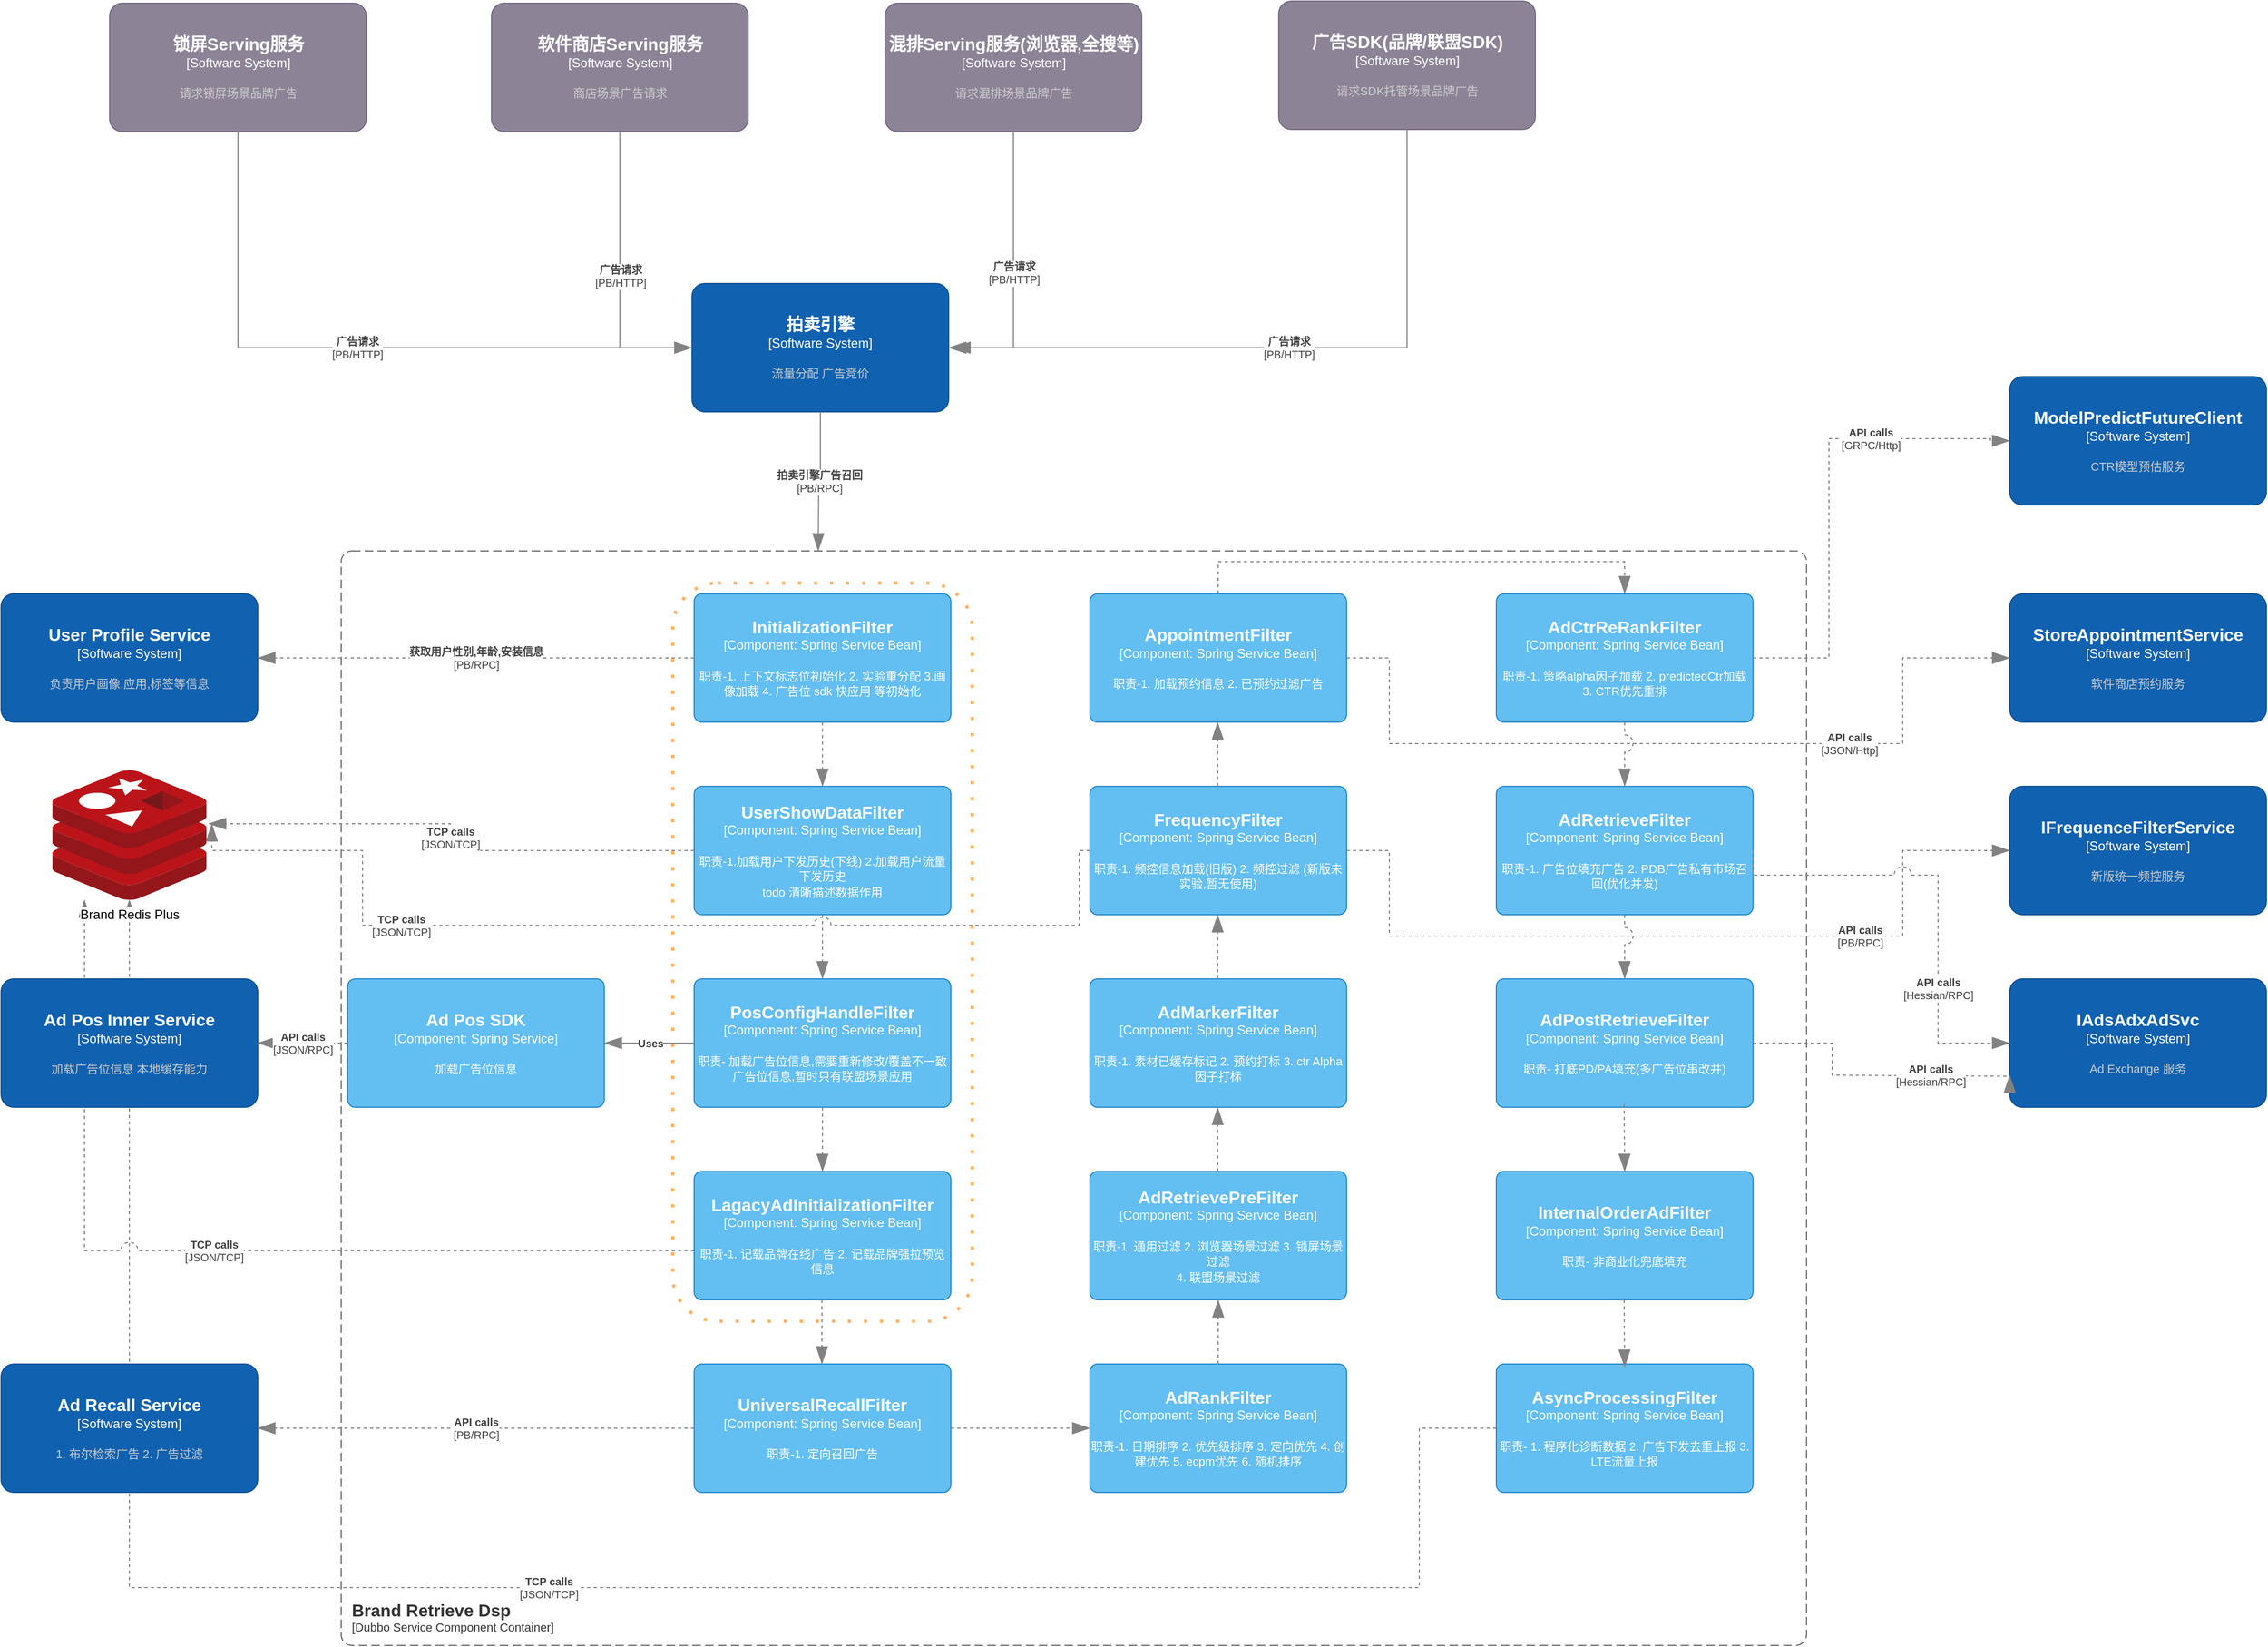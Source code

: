 <mxfile version="20.2.6" type="github">
  <diagram id="_kejkHLoAi_Xvs7EKm9Y" name="Brand-Dsp-Component">
    <mxGraphModel dx="2222" dy="1162" grid="0" gridSize="10" guides="1" tooltips="1" connect="1" arrows="1" fold="1" page="0" pageScale="1" pageWidth="1100" pageHeight="850" math="0" shadow="0">
      <root>
        <mxCell id="0" />
        <mxCell id="1" parent="0" />
        <object placeholders="1" c4Type="Relationship" c4Technology="JSON/TCP" c4Description="TCP calls" label="&lt;div style=&quot;text-align: left&quot;&gt;&lt;div style=&quot;text-align: center&quot;&gt;&lt;b&gt;%c4Description%&lt;/b&gt;&lt;/div&gt;&lt;div style=&quot;text-align: center&quot;&gt;[%c4Technology%]&lt;/div&gt;&lt;/div&gt;" id="zARkU_UHJWd0O_e6eEmL-19">
          <mxCell style="endArrow=blockThin;html=1;fontSize=10;fontColor=#404040;strokeWidth=1;endFill=1;strokeColor=#828282;elbow=vertical;metaEdit=1;endSize=14;startSize=14;jumpStyle=arc;jumpSize=16;rounded=0;edgeStyle=orthogonalEdgeStyle;dashed=1;exitX=0;exitY=0.5;exitDx=0;exitDy=0;exitPerimeter=0;" parent="1" source="zARkU_UHJWd0O_e6eEmL-17" target="XntzjwP_xTA9c9DzUyBa-5" edge="1">
            <mxGeometry width="240" relative="1" as="geometry">
              <mxPoint x="885" y="1188" as="sourcePoint" />
              <mxPoint x="-700" y="494" as="targetPoint" />
              <Array as="points">
                <mxPoint x="878" y="1060" />
                <mxPoint x="878" y="1209" />
                <mxPoint x="-328" y="1209" />
              </Array>
            </mxGeometry>
          </mxCell>
        </object>
        <object placeholders="1" c4Type="Relationship" c4Technology="JSON/TCP" c4Description="TCP calls" label="&lt;div style=&quot;text-align: left&quot;&gt;&lt;div style=&quot;text-align: center&quot;&gt;&lt;b&gt;%c4Description%&lt;/b&gt;&lt;/div&gt;&lt;div style=&quot;text-align: center&quot;&gt;[%c4Technology%]&lt;/div&gt;&lt;/div&gt;" id="WOmTLpk7vSfhDgGzJoGk-1">
          <mxCell style="endArrow=blockThin;html=1;fontSize=10;fontColor=#404040;strokeWidth=1;endFill=1;strokeColor=#828282;elbow=vertical;metaEdit=1;endSize=14;startSize=14;jumpStyle=arc;jumpSize=16;rounded=0;edgeStyle=orthogonalEdgeStyle;dashed=1;exitX=0;exitY=0.617;exitDx=0;exitDy=0;exitPerimeter=0;" parent="1" source="vsTv3JggZ41B_fVjawvH-5" target="XntzjwP_xTA9c9DzUyBa-5" edge="1">
            <mxGeometry width="240" relative="1" as="geometry">
              <mxPoint x="93.96" y="890.003" as="sourcePoint" />
              <mxPoint x="-200.003" y="890.003" as="targetPoint" />
              <Array as="points">
                <mxPoint x="-370" y="894" />
                <mxPoint x="-370" y="531" />
              </Array>
            </mxGeometry>
          </mxCell>
        </object>
        <mxCell id="WOmTLpk7vSfhDgGzJoGk-13" value="" style="rounded=1;whiteSpace=wrap;html=1;fillColor=none;dashed=1;dashPattern=1 4;strokeColor=#FFB366;strokeWidth=3;" parent="1" vertex="1">
          <mxGeometry x="180" y="270" width="280" height="690" as="geometry" />
        </mxCell>
        <object placeholders="1" c4Name="Brand Retrieve Dsp" c4Type="ContainerScopeBoundary" c4Application="Dubbo Service Component Container" label="&lt;font style=&quot;font-size: 16px&quot;&gt;&lt;b&gt;&lt;div style=&quot;text-align: left&quot;&gt;%c4Name%&lt;/div&gt;&lt;/b&gt;&lt;/font&gt;&lt;div style=&quot;text-align: left&quot;&gt;[%c4Application%]&lt;/div&gt;" id="vsTv3JggZ41B_fVjawvH-1">
          <mxCell style="rounded=1;fontSize=11;whiteSpace=wrap;html=1;dashed=1;arcSize=20;fillColor=none;strokeColor=#666666;fontColor=#333333;labelBackgroundColor=none;align=left;verticalAlign=bottom;labelBorderColor=none;spacingTop=0;spacing=10;dashPattern=8 4;metaEdit=1;rotatable=0;perimeter=rectanglePerimeter;noLabel=0;labelPadding=0;allowArrows=0;connectable=0;expand=0;recursiveResize=0;editable=1;pointerEvents=0;absoluteArcSize=1;points=[[0.25,0,0],[0.5,0,0],[0.75,0,0],[1,0.25,0],[1,0.5,0],[1,0.75,0],[0.75,1,0],[0.5,1,0],[0.25,1,0],[0,0.75,0],[0,0.5,0],[0,0.25,0]];" parent="1" vertex="1">
            <mxGeometry x="-130" y="240" width="1370" height="1023" as="geometry" />
          </mxCell>
        </object>
        <object placeholders="1" c4Name="InitializationFilter" c4Type="Component" c4Technology="Spring Service Bean" c4Description="职责-1. 上下文标志位初始化 2. 实验重分配 3.画像加载 4. 广告位 sdk 快应用 等初始化" label="&lt;font style=&quot;font-size: 16px&quot;&gt;&lt;b&gt;%c4Name%&lt;/b&gt;&lt;/font&gt;&lt;div&gt;[%c4Type%: %c4Technology%]&lt;/div&gt;&lt;br&gt;&lt;div&gt;&lt;font style=&quot;font-size: 11px&quot;&gt;%c4Description%&lt;/font&gt;&lt;/div&gt;" id="vsTv3JggZ41B_fVjawvH-2">
          <mxCell style="rounded=1;whiteSpace=wrap;html=1;labelBackgroundColor=none;fillColor=#63BEF2;fontColor=#ffffff;align=center;arcSize=6;strokeColor=#2086C9;metaEdit=1;resizable=0;points=[[0.25,0,0],[0.5,0,0],[0.75,0,0],[1,0.25,0],[1,0.5,0],[1,0.75,0],[0.75,1,0],[0.5,1,0],[0.25,1,0],[0,0.75,0],[0,0.5,0],[0,0.25,0]];" parent="1" vertex="1">
            <mxGeometry x="200" y="280" width="240" height="120" as="geometry" />
          </mxCell>
        </object>
        <object placeholders="1" c4Name="UserShowDataFilter" c4Type="Component" c4Technology="Spring Service Bean" c4Description="职责-1.加载用户下发历史(下线) 2.加载用户流量下发历史&#xa;todo 清晰描述数据作用" label="&lt;font style=&quot;font-size: 16px&quot;&gt;&lt;b&gt;%c4Name%&lt;/b&gt;&lt;/font&gt;&lt;div&gt;[%c4Type%: %c4Technology%]&lt;/div&gt;&lt;br&gt;&lt;div&gt;&lt;font style=&quot;font-size: 11px&quot;&gt;%c4Description%&lt;/font&gt;&lt;/div&gt;" id="vsTv3JggZ41B_fVjawvH-3">
          <mxCell style="rounded=1;whiteSpace=wrap;html=1;labelBackgroundColor=none;fillColor=#63BEF2;fontColor=#ffffff;align=center;arcSize=6;strokeColor=#2086C9;metaEdit=1;resizable=0;points=[[0.25,0,0],[0.5,0,0],[0.75,0,0],[1,0.25,0],[1,0.5,0],[1,0.75,0],[0.75,1,0],[0.5,1,0],[0.25,1,0],[0,0.75,0],[0,0.5,0],[0,0.25,0]];" parent="1" vertex="1">
            <mxGeometry x="200" y="460" width="240" height="120" as="geometry" />
          </mxCell>
        </object>
        <object placeholders="1" c4Name="PosConfigHandleFilter" c4Type="Component" c4Technology="Spring Service Bean" c4Description="职责- 加载广告位信息,需要重新修改/覆盖不一致广告位信息,暂时只有联盟场景应用" label="&lt;font style=&quot;font-size: 16px&quot;&gt;&lt;b&gt;%c4Name%&lt;/b&gt;&lt;/font&gt;&lt;div&gt;[%c4Type%: %c4Technology%]&lt;/div&gt;&lt;br&gt;&lt;div&gt;&lt;font style=&quot;font-size: 11px&quot;&gt;%c4Description%&lt;/font&gt;&lt;/div&gt;" id="vsTv3JggZ41B_fVjawvH-4">
          <mxCell style="rounded=1;whiteSpace=wrap;html=1;labelBackgroundColor=none;fillColor=#63BEF2;fontColor=#ffffff;align=center;arcSize=6;strokeColor=#2086C9;metaEdit=1;resizable=0;points=[[0.25,0,0],[0.5,0,0],[0.75,0,0],[1,0.25,0],[1,0.5,0],[1,0.75,0],[0.75,1,0],[0.5,1,0],[0.25,1,0],[0,0.75,0],[0,0.5,0],[0,0.25,0]];" parent="1" vertex="1">
            <mxGeometry x="200" y="640" width="240" height="120" as="geometry" />
          </mxCell>
        </object>
        <object placeholders="1" c4Name="LagacyAdInitializationFilter" c4Type="Component" c4Technology="Spring Service Bean" c4Description="职责-1. 记载品牌在线广告 2. 记载品牌强拉预览信息" label="&lt;font style=&quot;font-size: 16px&quot;&gt;&lt;b&gt;%c4Name%&lt;/b&gt;&lt;/font&gt;&lt;div&gt;[%c4Type%: %c4Technology%]&lt;/div&gt;&lt;br&gt;&lt;div&gt;&lt;font style=&quot;font-size: 11px&quot;&gt;%c4Description%&lt;/font&gt;&lt;/div&gt;" id="vsTv3JggZ41B_fVjawvH-5">
          <mxCell style="rounded=1;whiteSpace=wrap;html=1;labelBackgroundColor=none;fillColor=#63BEF2;fontColor=#ffffff;align=center;arcSize=6;strokeColor=#2086C9;metaEdit=1;resizable=0;points=[[0.25,0,0],[0.5,0,0],[0.75,0,0],[1,0.25,0],[1,0.5,0],[1,0.75,0],[0.75,1,0],[0.5,1,0],[0.25,1,0],[0,0.75,0],[0,0.5,0],[0,0.25,0]];" parent="1" vertex="1">
            <mxGeometry x="200" y="820" width="240" height="120" as="geometry" />
          </mxCell>
        </object>
        <object placeholders="1" c4Name="User Profile Service" c4Type="Software System" c4Description="负责用户画像,应用,标签等信息" label="&lt;font style=&quot;font-size: 16px&quot;&gt;&lt;b&gt;%c4Name%&lt;/b&gt;&lt;/font&gt;&lt;div&gt;[%c4Type%]&lt;/div&gt;&lt;br&gt;&lt;div&gt;&lt;font style=&quot;font-size: 11px&quot;&gt;&lt;font color=&quot;#cccccc&quot;&gt;%c4Description%&lt;/font&gt;&lt;/div&gt;" id="XntzjwP_xTA9c9DzUyBa-1">
          <mxCell style="rounded=1;whiteSpace=wrap;html=1;labelBackgroundColor=none;fillColor=#1061B0;fontColor=#ffffff;align=center;arcSize=10;strokeColor=#0D5091;metaEdit=1;resizable=0;points=[[0.25,0,0],[0.5,0,0],[0.75,0,0],[1,0.25,0],[1,0.5,0],[1,0.75,0],[0.75,1,0],[0.5,1,0],[0.25,1,0],[0,0.75,0],[0,0.5,0],[0,0.25,0]];" parent="1" vertex="1">
            <mxGeometry x="-448" y="280" width="240" height="120" as="geometry" />
          </mxCell>
        </object>
        <object placeholders="1" c4Type="Relationship" c4Technology="PB/RPC" c4Description="获取用户性别,年龄,安装信息" label="&lt;div style=&quot;text-align: left&quot;&gt;&lt;div style=&quot;text-align: center&quot;&gt;&lt;b&gt;%c4Description%&lt;/b&gt;&lt;/div&gt;&lt;div style=&quot;text-align: center&quot;&gt;[%c4Technology%]&lt;/div&gt;&lt;/div&gt;" id="XntzjwP_xTA9c9DzUyBa-4">
          <mxCell style="endArrow=blockThin;html=1;fontSize=10;fontColor=#404040;strokeWidth=1;endFill=1;strokeColor=#828282;elbow=vertical;metaEdit=1;endSize=14;startSize=14;jumpStyle=arc;jumpSize=16;rounded=0;edgeStyle=orthogonalEdgeStyle;dashed=1;entryX=1;entryY=0.5;entryDx=0;entryDy=0;entryPerimeter=0;exitX=0;exitY=0.5;exitDx=0;exitDy=0;exitPerimeter=0;" parent="1" source="vsTv3JggZ41B_fVjawvH-2" target="XntzjwP_xTA9c9DzUyBa-1" edge="1">
            <mxGeometry width="240" relative="1" as="geometry">
              <mxPoint x="150" y="590" as="sourcePoint" />
              <mxPoint x="390" y="590" as="targetPoint" />
            </mxGeometry>
          </mxCell>
        </object>
        <mxCell id="XntzjwP_xTA9c9DzUyBa-5" value="Brand Redis Plus" style="sketch=0;aspect=fixed;html=1;points=[];align=center;image;fontSize=12;image=img/lib/mscae/Cache_Redis_Product.svg;" parent="1" vertex="1">
          <mxGeometry x="-400.03" y="445" width="144.05" height="121" as="geometry" />
        </mxCell>
        <object placeholders="1" c4Type="Relationship" c4Technology="JSON/TCP" c4Description="TCP calls" label="&lt;div style=&quot;text-align: left&quot;&gt;&lt;div style=&quot;text-align: center&quot;&gt;&lt;b&gt;%c4Description%&lt;/b&gt;&lt;/div&gt;&lt;div style=&quot;text-align: center&quot;&gt;[%c4Technology%]&lt;/div&gt;&lt;/div&gt;" id="XntzjwP_xTA9c9DzUyBa-6">
          <mxCell style="endArrow=blockThin;html=1;fontSize=10;fontColor=#404040;strokeWidth=1;endFill=1;strokeColor=#828282;elbow=vertical;metaEdit=1;endSize=14;startSize=14;jumpStyle=arc;jumpSize=16;rounded=0;edgeStyle=orthogonalEdgeStyle;dashed=1;entryX=1.014;entryY=0.413;entryDx=0;entryDy=0;entryPerimeter=0;" parent="1" source="vsTv3JggZ41B_fVjawvH-3" target="XntzjwP_xTA9c9DzUyBa-5" edge="1">
            <mxGeometry width="240" relative="1" as="geometry">
              <mxPoint x="210" y="350" as="sourcePoint" />
              <mxPoint x="-38" y="350" as="targetPoint" />
            </mxGeometry>
          </mxCell>
        </object>
        <object placeholders="1" c4Type="Relationship" id="XntzjwP_xTA9c9DzUyBa-7">
          <mxCell style="endArrow=blockThin;html=1;fontSize=10;fontColor=#404040;strokeWidth=1;endFill=1;strokeColor=#828282;elbow=vertical;metaEdit=1;endSize=14;startSize=14;jumpStyle=arc;jumpSize=16;rounded=0;edgeStyle=orthogonalEdgeStyle;dashed=1;exitX=0.5;exitY=1;exitDx=0;exitDy=0;exitPerimeter=0;" parent="1" source="vsTv3JggZ41B_fVjawvH-2" target="vsTv3JggZ41B_fVjawvH-3" edge="1">
            <mxGeometry width="240" relative="1" as="geometry">
              <mxPoint x="320" y="410" as="sourcePoint" />
              <mxPoint x="810" y="360" as="targetPoint" />
            </mxGeometry>
          </mxCell>
        </object>
        <object placeholders="1" c4Name="Ad Pos Inner Service" c4Type="Software System" c4Description="加载广告位信息 本地缓存能力" label="&lt;font style=&quot;font-size: 16px&quot;&gt;&lt;b&gt;%c4Name%&lt;/b&gt;&lt;/font&gt;&lt;div&gt;[%c4Type%]&lt;/div&gt;&lt;br&gt;&lt;div&gt;&lt;font style=&quot;font-size: 11px&quot;&gt;&lt;font color=&quot;#cccccc&quot;&gt;%c4Description%&lt;/font&gt;&lt;/div&gt;" id="XntzjwP_xTA9c9DzUyBa-8">
          <mxCell style="rounded=1;whiteSpace=wrap;html=1;labelBackgroundColor=none;fillColor=#1061B0;fontColor=#ffffff;align=center;arcSize=10;strokeColor=#0D5091;metaEdit=1;resizable=0;points=[[0.25,0,0],[0.5,0,0],[0.75,0,0],[1,0.25,0],[1,0.5,0],[1,0.75,0],[0.75,1,0],[0.5,1,0],[0.25,1,0],[0,0.75,0],[0,0.5,0],[0,0.25,0]];" parent="1" vertex="1">
            <mxGeometry x="-448" y="640" width="240" height="120" as="geometry" />
          </mxCell>
        </object>
        <object placeholders="1" c4Type="Relationship" c4Technology="JSON/RPC" c4Description="API calls" label="&lt;div style=&quot;text-align: left&quot;&gt;&lt;div style=&quot;text-align: center&quot;&gt;&lt;b&gt;%c4Description%&lt;/b&gt;&lt;/div&gt;&lt;div style=&quot;text-align: center&quot;&gt;[%c4Technology%]&lt;/div&gt;&lt;/div&gt;" id="XntzjwP_xTA9c9DzUyBa-9">
          <mxCell style="endArrow=blockThin;html=1;fontSize=10;fontColor=#404040;strokeWidth=1;endFill=1;strokeColor=#828282;elbow=vertical;metaEdit=1;endSize=14;startSize=14;jumpStyle=arc;jumpSize=16;rounded=0;edgeStyle=orthogonalEdgeStyle;dashed=1;entryX=1;entryY=0.5;entryDx=0;entryDy=0;entryPerimeter=0;exitX=0;exitY=0.5;exitDx=0;exitDy=0;exitPerimeter=0;" parent="1" source="2hF7Ct2ZyxuQSc-H9g2K-1" target="XntzjwP_xTA9c9DzUyBa-8" edge="1">
            <mxGeometry width="240" relative="1" as="geometry">
              <mxPoint x="210" y="350" as="sourcePoint" />
              <mxPoint x="-38" y="350" as="targetPoint" />
            </mxGeometry>
          </mxCell>
        </object>
        <object placeholders="1" c4Name="UniversalRecallFilter" c4Type="Component" c4Technology="Spring Service Bean" c4Description="职责-1. 定向召回广告" label="&lt;font style=&quot;font-size: 16px&quot;&gt;&lt;b&gt;%c4Name%&lt;/b&gt;&lt;/font&gt;&lt;div&gt;[%c4Type%: %c4Technology%]&lt;/div&gt;&lt;br&gt;&lt;div&gt;&lt;font style=&quot;font-size: 11px&quot;&gt;%c4Description%&lt;/font&gt;&lt;/div&gt;" id="WOmTLpk7vSfhDgGzJoGk-2">
          <mxCell style="rounded=1;whiteSpace=wrap;html=1;labelBackgroundColor=none;fillColor=#63BEF2;fontColor=#ffffff;align=center;arcSize=6;strokeColor=#2086C9;metaEdit=1;resizable=0;points=[[0.25,0,0],[0.5,0,0],[0.75,0,0],[1,0.25,0],[1,0.5,0],[1,0.75,0],[0.75,1,0],[0.5,1,0],[0.25,1,0],[0,0.75,0],[0,0.5,0],[0,0.25,0]];" parent="1" vertex="1">
            <mxGeometry x="200" y="1000" width="240" height="120" as="geometry" />
          </mxCell>
        </object>
        <object placeholders="1" c4Name="Ad Recall Service" c4Type="Software System" c4Description="1. 布尔检索广告 2. 广告过滤" label="&lt;font style=&quot;font-size: 16px&quot;&gt;&lt;b&gt;%c4Name%&lt;/b&gt;&lt;/font&gt;&lt;div&gt;[%c4Type%]&lt;/div&gt;&lt;br&gt;&lt;div&gt;&lt;font style=&quot;font-size: 11px&quot;&gt;&lt;font color=&quot;#cccccc&quot;&gt;%c4Description%&lt;/font&gt;&lt;/div&gt;" id="WOmTLpk7vSfhDgGzJoGk-3">
          <mxCell style="rounded=1;whiteSpace=wrap;html=1;labelBackgroundColor=none;fillColor=#1061B0;fontColor=#ffffff;align=center;arcSize=10;strokeColor=#0D5091;metaEdit=1;resizable=0;points=[[0.25,0,0],[0.5,0,0],[0.75,0,0],[1,0.25,0],[1,0.5,0],[1,0.75,0],[0.75,1,0],[0.5,1,0],[0.25,1,0],[0,0.75,0],[0,0.5,0],[0,0.25,0]];" parent="1" vertex="1">
            <mxGeometry x="-448" y="1000" width="240" height="120" as="geometry" />
          </mxCell>
        </object>
        <object placeholders="1" c4Type="Relationship" c4Technology="PB/RPC" c4Description="API calls" label="&lt;div style=&quot;text-align: left&quot;&gt;&lt;div style=&quot;text-align: center&quot;&gt;&lt;b&gt;%c4Description%&lt;/b&gt;&lt;/div&gt;&lt;div style=&quot;text-align: center&quot;&gt;[%c4Technology%]&lt;/div&gt;&lt;/div&gt;" id="WOmTLpk7vSfhDgGzJoGk-4">
          <mxCell style="endArrow=blockThin;html=1;fontSize=10;fontColor=#404040;strokeWidth=1;endFill=1;strokeColor=#828282;elbow=vertical;metaEdit=1;endSize=14;startSize=14;jumpStyle=arc;jumpSize=16;rounded=0;edgeStyle=orthogonalEdgeStyle;dashed=1;entryX=1;entryY=0.5;entryDx=0;entryDy=0;entryPerimeter=0;exitX=0;exitY=0.5;exitDx=0;exitDy=0;exitPerimeter=0;" parent="1" source="WOmTLpk7vSfhDgGzJoGk-2" target="WOmTLpk7vSfhDgGzJoGk-3" edge="1">
            <mxGeometry width="240" relative="1" as="geometry">
              <mxPoint x="199.99" y="1070" as="sourcePoint" />
              <mxPoint x="-48.01" y="1070" as="targetPoint" />
            </mxGeometry>
          </mxCell>
        </object>
        <object placeholders="1" c4Type="Relationship" id="WOmTLpk7vSfhDgGzJoGk-5">
          <mxCell style="endArrow=blockThin;html=1;fontSize=10;fontColor=#404040;strokeWidth=1;endFill=1;strokeColor=#828282;elbow=vertical;metaEdit=1;endSize=14;startSize=14;jumpStyle=arc;jumpSize=16;rounded=0;edgeStyle=orthogonalEdgeStyle;dashed=1;exitX=0.5;exitY=1;exitDx=0;exitDy=0;exitPerimeter=0;" parent="1" source="vsTv3JggZ41B_fVjawvH-3" edge="1">
            <mxGeometry width="240" relative="1" as="geometry">
              <mxPoint x="330" y="410" as="sourcePoint" />
              <mxPoint x="320" y="640" as="targetPoint" />
              <Array as="points">
                <mxPoint x="320" y="590" />
                <mxPoint x="320" y="590" />
              </Array>
            </mxGeometry>
          </mxCell>
        </object>
        <object placeholders="1" c4Type="Relationship" id="WOmTLpk7vSfhDgGzJoGk-6">
          <mxCell style="endArrow=blockThin;html=1;fontSize=10;fontColor=#404040;strokeWidth=1;endFill=1;strokeColor=#828282;elbow=vertical;metaEdit=1;endSize=14;startSize=14;jumpStyle=arc;jumpSize=16;rounded=0;edgeStyle=orthogonalEdgeStyle;dashed=1;exitX=0.5;exitY=1;exitDx=0;exitDy=0;exitPerimeter=0;" parent="1" source="vsTv3JggZ41B_fVjawvH-4" edge="1">
            <mxGeometry width="240" relative="1" as="geometry">
              <mxPoint x="590" y="720" as="sourcePoint" />
              <mxPoint x="320" y="820" as="targetPoint" />
              <Array as="points">
                <mxPoint x="320" y="800" />
                <mxPoint x="320" y="800" />
              </Array>
            </mxGeometry>
          </mxCell>
        </object>
        <object placeholders="1" c4Type="Relationship" id="WOmTLpk7vSfhDgGzJoGk-7">
          <mxCell style="endArrow=blockThin;html=1;fontSize=10;fontColor=#404040;strokeWidth=1;endFill=1;strokeColor=#828282;elbow=vertical;metaEdit=1;endSize=14;startSize=14;jumpStyle=arc;jumpSize=16;rounded=0;edgeStyle=orthogonalEdgeStyle;dashed=1;exitX=0.5;exitY=1;exitDx=0;exitDy=0;exitPerimeter=0;" parent="1" edge="1">
            <mxGeometry width="240" relative="1" as="geometry">
              <mxPoint x="319.5" y="940" as="sourcePoint" />
              <mxPoint x="319.5" y="1000" as="targetPoint" />
              <Array as="points">
                <mxPoint x="319.5" y="980" />
                <mxPoint x="319.5" y="980" />
              </Array>
            </mxGeometry>
          </mxCell>
        </object>
        <object placeholders="1" c4Name="AdRankFilter" c4Type="Component" c4Technology="Spring Service Bean" c4Description="职责-1. 日期排序 2. 优先级排序 3. 定向优先 4. 创建优先 5. ecpm优先 6. 随机排序" label="&lt;font style=&quot;font-size: 16px&quot;&gt;&lt;b&gt;%c4Name%&lt;/b&gt;&lt;/font&gt;&lt;div&gt;[%c4Type%: %c4Technology%]&lt;/div&gt;&lt;br&gt;&lt;div&gt;&lt;font style=&quot;font-size: 11px&quot;&gt;%c4Description%&lt;/font&gt;&lt;/div&gt;" id="WOmTLpk7vSfhDgGzJoGk-8">
          <mxCell style="rounded=1;whiteSpace=wrap;html=1;labelBackgroundColor=none;fillColor=#63BEF2;fontColor=#ffffff;align=center;arcSize=6;strokeColor=#2086C9;metaEdit=1;resizable=0;points=[[0.25,0,0],[0.5,0,0],[0.75,0,0],[1,0.25,0],[1,0.5,0],[1,0.75,0],[0.75,1,0],[0.5,1,0],[0.25,1,0],[0,0.75,0],[0,0.5,0],[0,0.25,0]];" parent="1" vertex="1">
            <mxGeometry x="570" y="1000" width="240" height="120" as="geometry" />
          </mxCell>
        </object>
        <object placeholders="1" c4Type="Relationship" id="WOmTLpk7vSfhDgGzJoGk-9">
          <mxCell style="endArrow=blockThin;html=1;fontSize=10;fontColor=#404040;strokeWidth=1;endFill=1;strokeColor=#828282;elbow=vertical;metaEdit=1;endSize=14;startSize=14;jumpStyle=arc;jumpSize=16;rounded=0;edgeStyle=orthogonalEdgeStyle;dashed=1;exitX=1;exitY=0.5;exitDx=0;exitDy=0;exitPerimeter=0;" parent="1" source="WOmTLpk7vSfhDgGzJoGk-2" target="WOmTLpk7vSfhDgGzJoGk-8" edge="1">
            <mxGeometry width="240" relative="1" as="geometry">
              <mxPoint x="480" y="1070" as="sourcePoint" />
              <mxPoint x="530" y="990" as="targetPoint" />
              <Array as="points" />
            </mxGeometry>
          </mxCell>
        </object>
        <object placeholders="1" c4Name="AdRetrievePreFilter" c4Type="Component" c4Technology="Spring Service Bean" c4Description="职责-1. 通用过滤 2. 浏览器场景过滤 3. 锁屏场景过滤&#xa;4. 联盟场景过滤" label="&lt;font style=&quot;font-size: 16px&quot;&gt;&lt;b&gt;%c4Name%&lt;/b&gt;&lt;/font&gt;&lt;div&gt;[%c4Type%: %c4Technology%]&lt;/div&gt;&lt;br&gt;&lt;div&gt;&lt;font style=&quot;font-size: 11px&quot;&gt;%c4Description%&lt;/font&gt;&lt;/div&gt;" id="WOmTLpk7vSfhDgGzJoGk-14">
          <mxCell style="rounded=1;whiteSpace=wrap;html=1;labelBackgroundColor=none;fillColor=#63BEF2;fontColor=#ffffff;align=center;arcSize=6;strokeColor=#2086C9;metaEdit=1;resizable=0;points=[[0.25,0,0],[0.5,0,0],[0.75,0,0],[1,0.25,0],[1,0.5,0],[1,0.75,0],[0.75,1,0],[0.5,1,0],[0.25,1,0],[0,0.75,0],[0,0.5,0],[0,0.25,0]];" parent="1" vertex="1">
            <mxGeometry x="570" y="820" width="240" height="120" as="geometry" />
          </mxCell>
        </object>
        <object placeholders="1" c4Type="Relationship" id="WOmTLpk7vSfhDgGzJoGk-15">
          <mxCell style="endArrow=blockThin;html=1;fontSize=10;fontColor=#404040;strokeWidth=1;endFill=1;strokeColor=#828282;elbow=vertical;metaEdit=1;endSize=14;startSize=14;jumpStyle=arc;jumpSize=16;rounded=0;edgeStyle=orthogonalEdgeStyle;dashed=1;exitX=0.5;exitY=0;exitDx=0;exitDy=0;exitPerimeter=0;entryX=0.5;entryY=1;entryDx=0;entryDy=0;entryPerimeter=0;" parent="1" source="WOmTLpk7vSfhDgGzJoGk-8" target="WOmTLpk7vSfhDgGzJoGk-14" edge="1">
            <mxGeometry width="240" relative="1" as="geometry">
              <mxPoint x="450" y="1070" as="sourcePoint" />
              <mxPoint x="580" y="1070" as="targetPoint" />
              <Array as="points" />
            </mxGeometry>
          </mxCell>
        </object>
        <object placeholders="1" c4Name="AdMarkerFilter" c4Type="Component" c4Technology="Spring Service Bean" c4Description="职责-1. 素材已缓存标记 2. 预约打标 3. ctr Alpha因子打标" label="&lt;font style=&quot;font-size: 16px&quot;&gt;&lt;b&gt;%c4Name%&lt;/b&gt;&lt;/font&gt;&lt;div&gt;[%c4Type%: %c4Technology%]&lt;/div&gt;&lt;br&gt;&lt;div&gt;&lt;font style=&quot;font-size: 11px&quot;&gt;%c4Description%&lt;/font&gt;&lt;/div&gt;" id="WOmTLpk7vSfhDgGzJoGk-16">
          <mxCell style="rounded=1;whiteSpace=wrap;html=1;labelBackgroundColor=none;fillColor=#63BEF2;fontColor=#ffffff;align=center;arcSize=6;strokeColor=#2086C9;metaEdit=1;resizable=0;points=[[0.25,0,0],[0.5,0,0],[0.75,0,0],[1,0.25,0],[1,0.5,0],[1,0.75,0],[0.75,1,0],[0.5,1,0],[0.25,1,0],[0,0.75,0],[0,0.5,0],[0,0.25,0]];" parent="1" vertex="1">
            <mxGeometry x="570" y="640" width="240" height="120" as="geometry" />
          </mxCell>
        </object>
        <object placeholders="1" c4Type="Relationship" id="WOmTLpk7vSfhDgGzJoGk-17">
          <mxCell style="endArrow=blockThin;html=1;fontSize=10;fontColor=#404040;strokeWidth=1;endFill=1;strokeColor=#828282;elbow=vertical;metaEdit=1;endSize=14;startSize=14;jumpStyle=arc;jumpSize=16;rounded=0;edgeStyle=orthogonalEdgeStyle;dashed=1;exitX=0.5;exitY=0;exitDx=0;exitDy=0;exitPerimeter=0;entryX=0.5;entryY=1;entryDx=0;entryDy=0;entryPerimeter=0;" parent="1" edge="1">
            <mxGeometry width="240" relative="1" as="geometry">
              <mxPoint x="689.5" y="820" as="sourcePoint" />
              <mxPoint x="689.5" y="760" as="targetPoint" />
              <Array as="points" />
            </mxGeometry>
          </mxCell>
        </object>
        <object placeholders="1" c4Name="FrequencyFilter" c4Type="Component" c4Technology="Spring Service Bean" c4Description="职责-1. 频控信息加载(旧版) 2. 频控过滤 (新版未实验,暂无使用)" label="&lt;font style=&quot;font-size: 16px&quot;&gt;&lt;b&gt;%c4Name%&lt;/b&gt;&lt;/font&gt;&lt;div&gt;[%c4Type%: %c4Technology%]&lt;/div&gt;&lt;br&gt;&lt;div&gt;&lt;font style=&quot;font-size: 11px&quot;&gt;%c4Description%&lt;/font&gt;&lt;/div&gt;" id="WOmTLpk7vSfhDgGzJoGk-18">
          <mxCell style="rounded=1;whiteSpace=wrap;html=1;labelBackgroundColor=none;fillColor=#63BEF2;fontColor=#ffffff;align=center;arcSize=6;strokeColor=#2086C9;metaEdit=1;resizable=0;points=[[0.25,0,0],[0.5,0,0],[0.75,0,0],[1,0.25,0],[1,0.5,0],[1,0.75,0],[0.75,1,0],[0.5,1,0],[0.25,1,0],[0,0.75,0],[0,0.5,0],[0,0.25,0]];" parent="1" vertex="1">
            <mxGeometry x="570" y="460" width="240" height="120" as="geometry" />
          </mxCell>
        </object>
        <object placeholders="1" c4Name="IFrequenceFilterService" c4Type="Software System" c4Description="新版统一频控服务" label="&lt;font style=&quot;font-size: 16px&quot;&gt;&lt;b&gt;%c4Name%&lt;/b&gt;&lt;/font&gt;&lt;div&gt;[%c4Type%]&lt;/div&gt;&lt;br&gt;&lt;div&gt;&lt;font style=&quot;font-size: 11px&quot;&gt;&lt;font color=&quot;#cccccc&quot;&gt;%c4Description%&lt;/font&gt;&lt;/div&gt;" id="WOmTLpk7vSfhDgGzJoGk-19">
          <mxCell style="rounded=1;whiteSpace=wrap;html=1;labelBackgroundColor=none;fillColor=#1061B0;fontColor=#ffffff;align=center;arcSize=10;strokeColor=#0D5091;metaEdit=1;resizable=0;points=[[0.25,0,0],[0.5,0,0],[0.75,0,0],[1,0.25,0],[1,0.5,0],[1,0.75,0],[0.75,1,0],[0.5,1,0],[0.25,1,0],[0,0.75,0],[0,0.5,0],[0,0.25,0]];" parent="1" vertex="1">
            <mxGeometry x="1430" y="460" width="240" height="120" as="geometry" />
          </mxCell>
        </object>
        <object placeholders="1" c4Type="Relationship" id="WOmTLpk7vSfhDgGzJoGk-20">
          <mxCell style="endArrow=blockThin;html=1;fontSize=10;fontColor=#404040;strokeWidth=1;endFill=1;strokeColor=#828282;elbow=vertical;metaEdit=1;endSize=14;startSize=14;jumpStyle=arc;jumpSize=16;rounded=0;edgeStyle=orthogonalEdgeStyle;dashed=1;exitX=0.5;exitY=0;exitDx=0;exitDy=0;exitPerimeter=0;entryX=0.5;entryY=1;entryDx=0;entryDy=0;entryPerimeter=0;" parent="1" edge="1">
            <mxGeometry width="240" relative="1" as="geometry">
              <mxPoint x="689.5" y="640" as="sourcePoint" />
              <mxPoint x="689.5" y="580" as="targetPoint" />
              <Array as="points" />
            </mxGeometry>
          </mxCell>
        </object>
        <object placeholders="1" c4Type="Relationship" c4Technology="JSON/TCP" c4Description="TCP calls" label="&lt;div style=&quot;text-align: left&quot;&gt;&lt;div style=&quot;text-align: center&quot;&gt;&lt;b&gt;%c4Description%&lt;/b&gt;&lt;/div&gt;&lt;div style=&quot;text-align: center&quot;&gt;[%c4Technology%]&lt;/div&gt;&lt;/div&gt;" id="WOmTLpk7vSfhDgGzJoGk-21">
          <mxCell style="endArrow=blockThin;html=1;fontSize=10;fontColor=#404040;strokeWidth=1;endFill=1;strokeColor=#828282;elbow=vertical;metaEdit=1;endSize=14;startSize=14;jumpStyle=arc;jumpSize=16;rounded=0;edgeStyle=orthogonalEdgeStyle;dashed=1;entryX=1.035;entryY=0.413;entryDx=0;entryDy=0;entryPerimeter=0;" parent="1" source="WOmTLpk7vSfhDgGzJoGk-18" target="XntzjwP_xTA9c9DzUyBa-5" edge="1">
            <mxGeometry x="0.448" width="240" relative="1" as="geometry">
              <mxPoint x="530" y="610" as="sourcePoint" />
              <mxPoint x="-50.003" y="614.503" as="targetPoint" />
              <Array as="points">
                <mxPoint x="560" y="520" />
                <mxPoint x="560" y="590" />
                <mxPoint x="-110" y="590" />
                <mxPoint x="-110" y="520" />
              </Array>
              <mxPoint as="offset" />
            </mxGeometry>
          </mxCell>
        </object>
        <object placeholders="1" c4Type="Relationship" c4Technology="PB/RPC" c4Description="API calls" label="&lt;div style=&quot;text-align: left&quot;&gt;&lt;div style=&quot;text-align: center&quot;&gt;&lt;b&gt;%c4Description%&lt;/b&gt;&lt;/div&gt;&lt;div style=&quot;text-align: center&quot;&gt;[%c4Technology%]&lt;/div&gt;&lt;/div&gt;" id="WOmTLpk7vSfhDgGzJoGk-22">
          <mxCell style="endArrow=blockThin;html=1;fontSize=10;fontColor=#404040;strokeWidth=1;endFill=1;strokeColor=#828282;elbow=vertical;metaEdit=1;endSize=14;startSize=14;jumpStyle=arc;jumpSize=16;rounded=0;edgeStyle=orthogonalEdgeStyle;dashed=1;entryX=0;entryY=0.5;entryDx=0;entryDy=0;entryPerimeter=0;exitX=1;exitY=0.5;exitDx=0;exitDy=0;exitPerimeter=0;" parent="1" source="WOmTLpk7vSfhDgGzJoGk-18" target="WOmTLpk7vSfhDgGzJoGk-19" edge="1">
            <mxGeometry x="0.436" width="240" relative="1" as="geometry">
              <mxPoint x="1288.01" y="370" as="sourcePoint" />
              <mxPoint x="1040.0" y="370" as="targetPoint" />
              <Array as="points">
                <mxPoint x="850" y="520" />
                <mxPoint x="850" y="600" />
                <mxPoint x="1330" y="600" />
                <mxPoint x="1330" y="520" />
              </Array>
              <mxPoint as="offset" />
            </mxGeometry>
          </mxCell>
        </object>
        <object placeholders="1" c4Name="AppointmentFilter" c4Type="Component" c4Technology="Spring Service Bean" c4Description="职责-1. 加载预约信息 2. 已预约过滤广告" label="&lt;font style=&quot;font-size: 16px&quot;&gt;&lt;b&gt;%c4Name%&lt;/b&gt;&lt;/font&gt;&lt;div&gt;[%c4Type%: %c4Technology%]&lt;/div&gt;&lt;br&gt;&lt;div&gt;&lt;font style=&quot;font-size: 11px&quot;&gt;%c4Description%&lt;/font&gt;&lt;/div&gt;" id="WOmTLpk7vSfhDgGzJoGk-23">
          <mxCell style="rounded=1;whiteSpace=wrap;html=1;labelBackgroundColor=none;fillColor=#63BEF2;fontColor=#ffffff;align=center;arcSize=6;strokeColor=#2086C9;metaEdit=1;resizable=0;points=[[0.25,0,0],[0.5,0,0],[0.75,0,0],[1,0.25,0],[1,0.5,0],[1,0.75,0],[0.75,1,0],[0.5,1,0],[0.25,1,0],[0,0.75,0],[0,0.5,0],[0,0.25,0]];" parent="1" vertex="1">
            <mxGeometry x="570" y="280" width="240" height="120" as="geometry" />
          </mxCell>
        </object>
        <object placeholders="1" c4Name="StoreAppointmentService" c4Type="Software System" c4Description="软件商店预约服务" label="&lt;font style=&quot;font-size: 16px&quot;&gt;&lt;b&gt;%c4Name%&lt;/b&gt;&lt;/font&gt;&lt;div&gt;[%c4Type%]&lt;/div&gt;&lt;br&gt;&lt;div&gt;&lt;font style=&quot;font-size: 11px&quot;&gt;&lt;font color=&quot;#cccccc&quot;&gt;%c4Description%&lt;/font&gt;&lt;/div&gt;" id="WOmTLpk7vSfhDgGzJoGk-24">
          <mxCell style="rounded=1;whiteSpace=wrap;html=1;labelBackgroundColor=none;fillColor=#1061B0;fontColor=#ffffff;align=center;arcSize=10;strokeColor=#0D5091;metaEdit=1;resizable=0;points=[[0.25,0,0],[0.5,0,0],[0.75,0,0],[1,0.25,0],[1,0.5,0],[1,0.75,0],[0.75,1,0],[0.5,1,0],[0.25,1,0],[0,0.75,0],[0,0.5,0],[0,0.25,0]];" parent="1" vertex="1">
            <mxGeometry x="1430" y="280" width="240" height="120" as="geometry" />
          </mxCell>
        </object>
        <object placeholders="1" c4Type="Relationship" id="WOmTLpk7vSfhDgGzJoGk-25">
          <mxCell style="endArrow=blockThin;html=1;fontSize=10;fontColor=#404040;strokeWidth=1;endFill=1;strokeColor=#828282;elbow=vertical;metaEdit=1;endSize=14;startSize=14;jumpStyle=arc;jumpSize=16;rounded=0;edgeStyle=orthogonalEdgeStyle;dashed=1;exitX=0.5;exitY=0;exitDx=0;exitDy=0;exitPerimeter=0;entryX=0.5;entryY=1;entryDx=0;entryDy=0;entryPerimeter=0;" parent="1" edge="1">
            <mxGeometry width="240" relative="1" as="geometry">
              <mxPoint x="689.5" y="460" as="sourcePoint" />
              <mxPoint x="689.5" y="400" as="targetPoint" />
              <Array as="points" />
            </mxGeometry>
          </mxCell>
        </object>
        <object placeholders="1" c4Type="Relationship" c4Technology="JSON/Http" c4Description="API calls" label="&lt;div style=&quot;text-align: left&quot;&gt;&lt;div style=&quot;text-align: center&quot;&gt;&lt;b&gt;%c4Description%&lt;/b&gt;&lt;/div&gt;&lt;div style=&quot;text-align: center&quot;&gt;[%c4Technology%]&lt;/div&gt;&lt;/div&gt;" id="WOmTLpk7vSfhDgGzJoGk-26">
          <mxCell style="endArrow=blockThin;html=1;fontSize=10;fontColor=#404040;strokeWidth=1;endFill=1;strokeColor=#828282;elbow=vertical;metaEdit=1;endSize=14;startSize=14;jumpStyle=arc;jumpSize=16;rounded=0;edgeStyle=orthogonalEdgeStyle;dashed=1;entryX=0;entryY=0.5;entryDx=0;entryDy=0;entryPerimeter=0;exitX=1;exitY=0.5;exitDx=0;exitDy=0;exitPerimeter=0;" parent="1" edge="1">
            <mxGeometry x="0.41" width="240" relative="1" as="geometry">
              <mxPoint x="810" y="340" as="sourcePoint" />
              <mxPoint x="1430" y="340" as="targetPoint" />
              <Array as="points">
                <mxPoint x="850" y="340" />
                <mxPoint x="850" y="420" />
                <mxPoint x="1330" y="420" />
                <mxPoint x="1330" y="340" />
              </Array>
              <mxPoint as="offset" />
            </mxGeometry>
          </mxCell>
        </object>
        <object placeholders="1" c4Type="Relationship" id="WOmTLpk7vSfhDgGzJoGk-28">
          <mxCell style="endArrow=blockThin;html=1;fontSize=10;fontColor=#404040;strokeWidth=1;endFill=1;strokeColor=#828282;elbow=vertical;metaEdit=1;endSize=14;startSize=14;jumpStyle=arc;jumpSize=16;rounded=0;edgeStyle=orthogonalEdgeStyle;dashed=1;exitX=0.5;exitY=0;exitDx=0;exitDy=0;exitPerimeter=0;entryX=0.5;entryY=0;entryDx=0;entryDy=0;entryPerimeter=0;" parent="1" source="WOmTLpk7vSfhDgGzJoGk-23" edge="1">
            <mxGeometry width="240" relative="1" as="geometry">
              <mxPoint x="890" y="330" as="sourcePoint" />
              <mxPoint x="1070" y="280" as="targetPoint" />
              <Array as="points">
                <mxPoint x="690" y="250" />
                <mxPoint x="1070" y="250" />
              </Array>
            </mxGeometry>
          </mxCell>
        </object>
        <object placeholders="1" c4Name="Ad Pos SDK" c4Type="Component" c4Technology="Spring Service" c4Description="加载广告位信息" label="&lt;font style=&quot;font-size: 16px&quot;&gt;&lt;b&gt;%c4Name%&lt;/b&gt;&lt;/font&gt;&lt;div&gt;[%c4Type%: %c4Technology%]&lt;/div&gt;&lt;br&gt;&lt;div&gt;&lt;font style=&quot;font-size: 11px&quot;&gt;%c4Description%&lt;/font&gt;&lt;/div&gt;" id="2hF7Ct2ZyxuQSc-H9g2K-1">
          <mxCell style="rounded=1;whiteSpace=wrap;html=1;labelBackgroundColor=none;fillColor=#63BEF2;fontColor=#ffffff;align=center;arcSize=6;strokeColor=#2086C9;metaEdit=1;resizable=0;points=[[0.25,0,0],[0.5,0,0],[0.75,0,0],[1,0.25,0],[1,0.5,0],[1,0.75,0],[0.75,1,0],[0.5,1,0],[0.25,1,0],[0,0.75,0],[0,0.5,0],[0,0.25,0]];" parent="1" vertex="1">
            <mxGeometry x="-124" y="640" width="240" height="120" as="geometry" />
          </mxCell>
        </object>
        <object placeholders="1" c4Type="Relationship" c4Description="Uses" label="&lt;div style=&quot;text-align: left&quot;&gt;&lt;div style=&quot;text-align: center&quot;&gt;&lt;b&gt;%c4Description%&lt;/b&gt;&lt;/div&gt;" id="2hF7Ct2ZyxuQSc-H9g2K-4">
          <mxCell style="endArrow=blockThin;html=1;fontSize=10;fontColor=#404040;strokeWidth=1;endFill=1;strokeColor=#828282;elbow=vertical;metaEdit=1;endSize=14;startSize=14;jumpStyle=arc;jumpSize=16;rounded=0;edgeStyle=orthogonalEdgeStyle;exitX=0;exitY=0.5;exitDx=0;exitDy=0;exitPerimeter=0;entryX=1;entryY=0.5;entryDx=0;entryDy=0;entryPerimeter=0;" parent="1" source="vsTv3JggZ41B_fVjawvH-4" target="2hF7Ct2ZyxuQSc-H9g2K-1" edge="1">
            <mxGeometry x="-0.024" width="240" relative="1" as="geometry">
              <mxPoint x="-60" y="813" as="sourcePoint" />
              <mxPoint x="-108" y="792" as="targetPoint" />
              <mxPoint as="offset" />
            </mxGeometry>
          </mxCell>
        </object>
        <object placeholders="1" c4Name="AdCtrReRankFilter" c4Type="Component" c4Technology="Spring Service Bean" c4Description="职责-1. 策略alpha因子加载 2. predictedCtr加载 3. CTR优先重排" label="&lt;font style=&quot;font-size: 16px&quot;&gt;&lt;b&gt;%c4Name%&lt;/b&gt;&lt;/font&gt;&lt;div&gt;[%c4Type%: %c4Technology%]&lt;/div&gt;&lt;br&gt;&lt;div&gt;&lt;font style=&quot;font-size: 11px&quot;&gt;%c4Description%&lt;/font&gt;&lt;/div&gt;" id="zARkU_UHJWd0O_e6eEmL-1">
          <mxCell style="rounded=1;whiteSpace=wrap;html=1;labelBackgroundColor=none;fillColor=#63BEF2;fontColor=#ffffff;align=center;arcSize=6;strokeColor=#2086C9;metaEdit=1;resizable=0;points=[[0.25,0,0],[0.5,0,0],[0.75,0,0],[1,0.25,0],[1,0.5,0],[1,0.75,0],[0.75,1,0],[0.5,1,0],[0.25,1,0],[0,0.75,0],[0,0.5,0],[0,0.25,0]];" parent="1" vertex="1">
            <mxGeometry x="950" y="280" width="240" height="120" as="geometry" />
          </mxCell>
        </object>
        <object placeholders="1" c4Name="ModelPredictFutureClient" c4Type="Software System" c4Description="CTR模型预估服务" label="&lt;font style=&quot;font-size: 16px&quot;&gt;&lt;b&gt;%c4Name%&lt;/b&gt;&lt;/font&gt;&lt;div&gt;[%c4Type%]&lt;/div&gt;&lt;br&gt;&lt;div&gt;&lt;font style=&quot;font-size: 11px&quot;&gt;&lt;font color=&quot;#cccccc&quot;&gt;%c4Description%&lt;/font&gt;&lt;/div&gt;" id="zARkU_UHJWd0O_e6eEmL-2">
          <mxCell style="rounded=1;whiteSpace=wrap;html=1;labelBackgroundColor=none;fillColor=#1061B0;fontColor=#ffffff;align=center;arcSize=10;strokeColor=#0D5091;metaEdit=1;resizable=0;points=[[0.25,0,0],[0.5,0,0],[0.75,0,0],[1,0.25,0],[1,0.5,0],[1,0.75,0],[0.75,1,0],[0.5,1,0],[0.25,1,0],[0,0.75,0],[0,0.5,0],[0,0.25,0]];" parent="1" vertex="1">
            <mxGeometry x="1430" y="77" width="240" height="120" as="geometry" />
          </mxCell>
        </object>
        <object placeholders="1" c4Type="Relationship" c4Technology="GRPC/Http" c4Description="API calls" label="&lt;div style=&quot;text-align: left&quot;&gt;&lt;div style=&quot;text-align: center&quot;&gt;&lt;b&gt;%c4Description%&lt;/b&gt;&lt;/div&gt;&lt;div style=&quot;text-align: center&quot;&gt;[%c4Technology%]&lt;/div&gt;&lt;/div&gt;" id="zARkU_UHJWd0O_e6eEmL-5">
          <mxCell style="endArrow=blockThin;html=1;fontSize=10;fontColor=#404040;strokeWidth=1;endFill=1;strokeColor=#828282;elbow=vertical;metaEdit=1;endSize=14;startSize=14;jumpStyle=arc;jumpSize=16;rounded=0;edgeStyle=orthogonalEdgeStyle;dashed=1;entryX=0;entryY=0.5;entryDx=0;entryDy=0;entryPerimeter=0;exitX=1;exitY=0.5;exitDx=0;exitDy=0;exitPerimeter=0;" parent="1" source="zARkU_UHJWd0O_e6eEmL-1" target="zARkU_UHJWd0O_e6eEmL-2" edge="1">
            <mxGeometry x="0.41" width="240" relative="1" as="geometry">
              <mxPoint x="792" y="55" as="sourcePoint" />
              <mxPoint x="1412" y="55" as="targetPoint" />
              <Array as="points">
                <mxPoint x="1261" y="340" />
                <mxPoint x="1261" y="135" />
                <mxPoint x="1412" y="135" />
                <mxPoint x="1412" y="137" />
              </Array>
              <mxPoint as="offset" />
            </mxGeometry>
          </mxCell>
        </object>
        <object placeholders="1" c4Name="AdRetrieveFilter" c4Type="Component" c4Technology="Spring Service Bean" c4Description="职责-1. 广告位填充广告 2. PDB广告私有市场召回(优化并发) " label="&lt;font style=&quot;font-size: 16px&quot;&gt;&lt;b&gt;%c4Name%&lt;/b&gt;&lt;/font&gt;&lt;div&gt;[%c4Type%: %c4Technology%]&lt;/div&gt;&lt;br&gt;&lt;div&gt;&lt;font style=&quot;font-size: 11px&quot;&gt;%c4Description%&lt;/font&gt;&lt;/div&gt;" id="zARkU_UHJWd0O_e6eEmL-6">
          <mxCell style="rounded=1;whiteSpace=wrap;html=1;labelBackgroundColor=none;fillColor=#63BEF2;fontColor=#ffffff;align=center;arcSize=6;strokeColor=#2086C9;metaEdit=1;resizable=0;points=[[0.25,0,0],[0.5,0,0],[0.75,0,0],[1,0.25,0],[1,0.5,0],[1,0.75,0],[0.75,1,0],[0.5,1,0],[0.25,1,0],[0,0.75,0],[0,0.5,0],[0,0.25,0]];" parent="1" vertex="1">
            <mxGeometry x="950" y="460" width="240" height="120" as="geometry" />
          </mxCell>
        </object>
        <object placeholders="1" c4Name="IAdsAdxAdSvc" c4Type="Software System" c4Description="Ad Exchange 服务" label="&lt;font style=&quot;font-size: 16px&quot;&gt;&lt;b&gt;%c4Name%&lt;/b&gt;&lt;/font&gt;&lt;div&gt;[%c4Type%]&lt;/div&gt;&lt;br&gt;&lt;div&gt;&lt;font style=&quot;font-size: 11px&quot;&gt;&lt;font color=&quot;#cccccc&quot;&gt;%c4Description%&lt;/font&gt;&lt;/div&gt;" id="zARkU_UHJWd0O_e6eEmL-7">
          <mxCell style="rounded=1;whiteSpace=wrap;html=1;labelBackgroundColor=none;fillColor=#1061B0;fontColor=#ffffff;align=center;arcSize=10;strokeColor=#0D5091;metaEdit=1;resizable=0;points=[[0.25,0,0],[0.5,0,0],[0.75,0,0],[1,0.25,0],[1,0.5,0],[1,0.75,0],[0.75,1,0],[0.5,1,0],[0.25,1,0],[0,0.75,0],[0,0.5,0],[0,0.25,0]];" parent="1" vertex="1">
            <mxGeometry x="1430" y="640" width="240" height="120" as="geometry" />
          </mxCell>
        </object>
        <object placeholders="1" c4Type="Relationship" c4Technology="Hessian/RPC" c4Description="API calls" label="&lt;div style=&quot;text-align: left&quot;&gt;&lt;div style=&quot;text-align: center&quot;&gt;&lt;b&gt;%c4Description%&lt;/b&gt;&lt;/div&gt;&lt;div style=&quot;text-align: center&quot;&gt;[%c4Technology%]&lt;/div&gt;&lt;/div&gt;" id="zARkU_UHJWd0O_e6eEmL-8">
          <mxCell style="endArrow=blockThin;html=1;fontSize=10;fontColor=#404040;strokeWidth=1;endFill=1;strokeColor=#828282;elbow=vertical;metaEdit=1;endSize=14;startSize=14;jumpStyle=arc;jumpSize=16;rounded=0;edgeStyle=orthogonalEdgeStyle;dashed=1;entryX=0;entryY=0.5;entryDx=0;entryDy=0;entryPerimeter=0;exitX=1;exitY=0.5;exitDx=0;exitDy=0;exitPerimeter=0;" parent="1" source="zARkU_UHJWd0O_e6eEmL-6" target="zARkU_UHJWd0O_e6eEmL-7" edge="1">
            <mxGeometry x="0.436" width="240" relative="1" as="geometry">
              <mxPoint x="820" y="530" as="sourcePoint" />
              <mxPoint x="1440" y="530" as="targetPoint" />
              <Array as="points">
                <mxPoint x="1190" y="543" />
                <mxPoint x="1363" y="543" />
                <mxPoint x="1363" y="700" />
              </Array>
              <mxPoint as="offset" />
            </mxGeometry>
          </mxCell>
        </object>
        <object placeholders="1" c4Type="Relationship" id="zARkU_UHJWd0O_e6eEmL-9">
          <mxCell style="endArrow=blockThin;html=1;fontSize=10;fontColor=#404040;strokeWidth=1;endFill=1;strokeColor=#828282;elbow=vertical;metaEdit=1;endSize=14;startSize=14;jumpStyle=arc;jumpSize=16;rounded=0;edgeStyle=orthogonalEdgeStyle;dashed=1;entryX=0.5;entryY=0;entryDx=0;entryDy=0;entryPerimeter=0;exitX=0.5;exitY=1;exitDx=0;exitDy=0;exitPerimeter=0;" parent="1" source="zARkU_UHJWd0O_e6eEmL-1" target="zARkU_UHJWd0O_e6eEmL-6" edge="1">
            <mxGeometry width="240" relative="1" as="geometry">
              <mxPoint x="1063" y="436" as="sourcePoint" />
              <mxPoint x="1095" y="455" as="targetPoint" />
              <Array as="points">
                <mxPoint x="1070" y="443" />
                <mxPoint x="1070" y="443" />
              </Array>
            </mxGeometry>
          </mxCell>
        </object>
        <object placeholders="1" c4Name="AdPostRetrieveFilter" c4Type="Component" c4Technology="Spring Service Bean" c4Description="职责- 打底PD/PA填充(多广告位串改并)" label="&lt;font style=&quot;font-size: 16px&quot;&gt;&lt;b&gt;%c4Name%&lt;/b&gt;&lt;/font&gt;&lt;div&gt;[%c4Type%: %c4Technology%]&lt;/div&gt;&lt;br&gt;&lt;div&gt;&lt;font style=&quot;font-size: 11px&quot;&gt;%c4Description%&lt;/font&gt;&lt;/div&gt;" id="zARkU_UHJWd0O_e6eEmL-10">
          <mxCell style="rounded=1;whiteSpace=wrap;html=1;labelBackgroundColor=none;fillColor=#63BEF2;fontColor=#ffffff;align=center;arcSize=6;strokeColor=#2086C9;metaEdit=1;resizable=0;points=[[0.25,0,0],[0.5,0,0],[0.75,0,0],[1,0.25,0],[1,0.5,0],[1,0.75,0],[0.75,1,0],[0.5,1,0],[0.25,1,0],[0,0.75,0],[0,0.5,0],[0,0.25,0]];" parent="1" vertex="1">
            <mxGeometry x="950" y="640" width="240" height="120" as="geometry" />
          </mxCell>
        </object>
        <object placeholders="1" c4Type="Relationship" c4Technology="Hessian/RPC" c4Description="API calls" label="&lt;div style=&quot;text-align: left&quot;&gt;&lt;div style=&quot;text-align: center&quot;&gt;&lt;b&gt;%c4Description%&lt;/b&gt;&lt;/div&gt;&lt;div style=&quot;text-align: center&quot;&gt;[%c4Technology%]&lt;/div&gt;&lt;/div&gt;" id="zARkU_UHJWd0O_e6eEmL-13">
          <mxCell style="endArrow=blockThin;html=1;fontSize=10;fontColor=#404040;strokeWidth=1;endFill=1;strokeColor=#828282;elbow=vertical;metaEdit=1;endSize=14;startSize=14;jumpStyle=arc;jumpSize=16;rounded=0;edgeStyle=orthogonalEdgeStyle;dashed=1;entryX=0;entryY=0.75;entryDx=0;entryDy=0;entryPerimeter=0;exitX=1;exitY=0.5;exitDx=0;exitDy=0;exitPerimeter=0;" parent="1" source="zARkU_UHJWd0O_e6eEmL-10" target="zARkU_UHJWd0O_e6eEmL-7" edge="1">
            <mxGeometry x="0.436" width="240" relative="1" as="geometry">
              <mxPoint x="1285" y="831" as="sourcePoint" />
              <mxPoint x="1525" y="1011" as="targetPoint" />
              <Array as="points">
                <mxPoint x="1264" y="700" />
                <mxPoint x="1264" y="730" />
                <mxPoint x="1382" y="730" />
                <mxPoint x="1382" y="731" />
              </Array>
              <mxPoint as="offset" />
            </mxGeometry>
          </mxCell>
        </object>
        <object placeholders="1" c4Type="Relationship" id="zARkU_UHJWd0O_e6eEmL-14">
          <mxCell style="endArrow=blockThin;html=1;fontSize=10;fontColor=#404040;strokeWidth=1;endFill=1;strokeColor=#828282;elbow=vertical;metaEdit=1;endSize=14;startSize=14;jumpStyle=arc;jumpSize=16;rounded=0;edgeStyle=orthogonalEdgeStyle;dashed=1;exitX=0.5;exitY=1;exitDx=0;exitDy=0;exitPerimeter=0;entryX=0.5;entryY=0;entryDx=0;entryDy=0;entryPerimeter=0;" parent="1" source="zARkU_UHJWd0O_e6eEmL-6" target="zARkU_UHJWd0O_e6eEmL-10" edge="1">
            <mxGeometry width="240" relative="1" as="geometry">
              <mxPoint x="1173" y="827" as="sourcePoint" />
              <mxPoint x="1070" y="634" as="targetPoint" />
              <Array as="points">
                <mxPoint x="1070" y="619" />
                <mxPoint x="1070" y="619" />
              </Array>
            </mxGeometry>
          </mxCell>
        </object>
        <object placeholders="1" c4Name="InternalOrderAdFilter" c4Type="Component" c4Technology="Spring Service Bean" c4Description="职责- 非商业化兜底填充" label="&lt;font style=&quot;font-size: 16px&quot;&gt;&lt;b&gt;%c4Name%&lt;/b&gt;&lt;/font&gt;&lt;div&gt;[%c4Type%: %c4Technology%]&lt;/div&gt;&lt;br&gt;&lt;div&gt;&lt;font style=&quot;font-size: 11px&quot;&gt;%c4Description%&lt;/font&gt;&lt;/div&gt;" id="zARkU_UHJWd0O_e6eEmL-15">
          <mxCell style="rounded=1;whiteSpace=wrap;html=1;labelBackgroundColor=none;fillColor=#63BEF2;fontColor=#ffffff;align=center;arcSize=6;strokeColor=#2086C9;metaEdit=1;resizable=0;points=[[0.25,0,0],[0.5,0,0],[0.75,0,0],[1,0.25,0],[1,0.5,0],[1,0.75,0],[0.75,1,0],[0.5,1,0],[0.25,1,0],[0,0.75,0],[0,0.5,0],[0,0.25,0]];" parent="1" vertex="1">
            <mxGeometry x="950" y="820" width="240" height="120" as="geometry" />
          </mxCell>
        </object>
        <object placeholders="1" c4Type="Relationship" id="zARkU_UHJWd0O_e6eEmL-16">
          <mxCell style="endArrow=blockThin;html=1;fontSize=10;fontColor=#404040;strokeWidth=1;endFill=1;strokeColor=#828282;elbow=vertical;metaEdit=1;endSize=14;startSize=14;jumpStyle=arc;jumpSize=16;rounded=0;edgeStyle=orthogonalEdgeStyle;dashed=1;exitX=0.5;exitY=1;exitDx=0;exitDy=0;exitPerimeter=0;entryX=0.5;entryY=0;entryDx=0;entryDy=0;entryPerimeter=0;" parent="1" target="zARkU_UHJWd0O_e6eEmL-15" edge="1">
            <mxGeometry width="240" relative="1" as="geometry">
              <mxPoint x="1069.5" y="757" as="sourcePoint" />
              <mxPoint x="1069.5" y="817" as="targetPoint" />
              <Array as="points" />
            </mxGeometry>
          </mxCell>
        </object>
        <object placeholders="1" c4Name="AsyncProcessingFilter" c4Type="Component" c4Technology="Spring Service Bean" c4Description="职责- 1. 程序化诊断数据 2. 广告下发去重上报 3. LTE流量上报" label="&lt;font style=&quot;font-size: 16px&quot;&gt;&lt;b&gt;%c4Name%&lt;/b&gt;&lt;/font&gt;&lt;div&gt;[%c4Type%: %c4Technology%]&lt;/div&gt;&lt;br&gt;&lt;div&gt;&lt;font style=&quot;font-size: 11px&quot;&gt;%c4Description%&lt;/font&gt;&lt;/div&gt;" id="zARkU_UHJWd0O_e6eEmL-17">
          <mxCell style="rounded=1;whiteSpace=wrap;html=1;labelBackgroundColor=none;fillColor=#63BEF2;fontColor=#ffffff;align=center;arcSize=6;strokeColor=#2086C9;metaEdit=1;resizable=0;points=[[0.25,0,0],[0.5,0,0],[0.75,0,0],[1,0.25,0],[1,0.5,0],[1,0.75,0],[0.75,1,0],[0.5,1,0],[0.25,1,0],[0,0.75,0],[0,0.5,0],[0,0.25,0]];" parent="1" vertex="1">
            <mxGeometry x="950" y="1000" width="240" height="120" as="geometry" />
          </mxCell>
        </object>
        <object placeholders="1" c4Type="Relationship" id="zARkU_UHJWd0O_e6eEmL-18">
          <mxCell style="endArrow=blockThin;html=1;fontSize=10;fontColor=#404040;strokeWidth=1;endFill=1;strokeColor=#828282;elbow=vertical;metaEdit=1;endSize=14;startSize=14;jumpStyle=arc;jumpSize=16;rounded=0;edgeStyle=orthogonalEdgeStyle;dashed=1;exitX=0.5;exitY=1;exitDx=0;exitDy=0;exitPerimeter=0;entryX=0.5;entryY=0;entryDx=0;entryDy=0;entryPerimeter=0;" parent="1" edge="1">
            <mxGeometry width="240" relative="1" as="geometry">
              <mxPoint x="1069.5" y="940" as="sourcePoint" />
              <mxPoint x="1070" y="1003" as="targetPoint" />
              <Array as="points">
                <mxPoint x="1070" y="956" />
                <mxPoint x="1070" y="956" />
              </Array>
            </mxGeometry>
          </mxCell>
        </object>
        <object placeholders="1" c4Name="拍卖引擎" c4Type="Software System" c4Description="流量分配 广告竞价" label="&lt;font style=&quot;font-size: 16px&quot;&gt;&lt;b&gt;%c4Name%&lt;/b&gt;&lt;/font&gt;&lt;div&gt;[%c4Type%]&lt;/div&gt;&lt;br&gt;&lt;div&gt;&lt;font style=&quot;font-size: 11px&quot;&gt;&lt;font color=&quot;#cccccc&quot;&gt;%c4Description%&lt;/font&gt;&lt;/div&gt;" id="qTMQNbNTIf4-88o_qTl4-1">
          <mxCell style="rounded=1;whiteSpace=wrap;html=1;labelBackgroundColor=none;fillColor=#1061B0;fontColor=#ffffff;align=center;arcSize=10;strokeColor=#0D5091;metaEdit=1;resizable=0;points=[[0.25,0,0],[0.5,0,0],[0.75,0,0],[1,0.25,0],[1,0.5,0],[1,0.75,0],[0.75,1,0],[0.5,1,0],[0.25,1,0],[0,0.75,0],[0,0.5,0],[0,0.25,0]];" vertex="1" parent="1">
            <mxGeometry x="198" y="-10" width="240" height="120" as="geometry" />
          </mxCell>
        </object>
        <object placeholders="1" c4Type="Relationship" c4Technology="PB/RPC" c4Description="拍卖引擎广告召回" label="&lt;div style=&quot;text-align: left&quot;&gt;&lt;div style=&quot;text-align: center&quot;&gt;&lt;b&gt;%c4Description%&lt;/b&gt;&lt;/div&gt;&lt;div style=&quot;text-align: center&quot;&gt;[%c4Technology%]&lt;/div&gt;&lt;/div&gt;" id="qTMQNbNTIf4-88o_qTl4-2">
          <mxCell style="endArrow=blockThin;html=1;fontSize=10;fontColor=#404040;strokeWidth=1;endFill=1;strokeColor=#828282;elbow=vertical;metaEdit=1;endSize=14;startSize=14;jumpStyle=arc;jumpSize=16;rounded=0;edgeStyle=orthogonalEdgeStyle;exitX=0.5;exitY=1;exitDx=0;exitDy=0;exitPerimeter=0;" edge="1" parent="1" source="qTMQNbNTIf4-88o_qTl4-1">
            <mxGeometry width="240" relative="1" as="geometry">
              <mxPoint x="-38" y="129" as="sourcePoint" />
              <mxPoint x="316" y="240" as="targetPoint" />
            </mxGeometry>
          </mxCell>
        </object>
        <object placeholders="1" c4Name="锁屏Serving服务" c4Type="Software System" c4Description="请求锁屏场景品牌广告" label="&lt;font style=&quot;font-size: 16px&quot;&gt;&lt;b&gt;%c4Name%&lt;/b&gt;&lt;/font&gt;&lt;div&gt;[%c4Type%]&lt;/div&gt;&lt;br&gt;&lt;div&gt;&lt;font style=&quot;font-size: 11px&quot;&gt;&lt;font color=&quot;#cccccc&quot;&gt;%c4Description%&lt;/font&gt;&lt;/div&gt;" id="qTMQNbNTIf4-88o_qTl4-3">
          <mxCell style="rounded=1;whiteSpace=wrap;html=1;labelBackgroundColor=none;fillColor=#8C8496;fontColor=#ffffff;align=center;arcSize=10;strokeColor=#736782;metaEdit=1;resizable=0;points=[[0.25,0,0],[0.5,0,0],[0.75,0,0],[1,0.25,0],[1,0.5,0],[1,0.75,0],[0.75,1,0],[0.5,1,0],[0.25,1,0],[0,0.75,0],[0,0.5,0],[0,0.25,0]];" vertex="1" parent="1">
            <mxGeometry x="-346.5" y="-272" width="240" height="120" as="geometry" />
          </mxCell>
        </object>
        <object placeholders="1" c4Name="软件商店Serving服务" c4Type="Software System" c4Description="商店场景广告请求" label="&lt;font style=&quot;font-size: 16px&quot;&gt;&lt;b&gt;%c4Name%&lt;/b&gt;&lt;/font&gt;&lt;div&gt;[%c4Type%]&lt;/div&gt;&lt;br&gt;&lt;div&gt;&lt;font style=&quot;font-size: 11px&quot;&gt;&lt;font color=&quot;#cccccc&quot;&gt;%c4Description%&lt;/font&gt;&lt;/div&gt;" id="qTMQNbNTIf4-88o_qTl4-4">
          <mxCell style="rounded=1;whiteSpace=wrap;html=1;labelBackgroundColor=none;fillColor=#8C8496;fontColor=#ffffff;align=center;arcSize=10;strokeColor=#736782;metaEdit=1;resizable=0;points=[[0.25,0,0],[0.5,0,0],[0.75,0,0],[1,0.25,0],[1,0.5,0],[1,0.75,0],[0.75,1,0],[0.5,1,0],[0.25,1,0],[0,0.75,0],[0,0.5,0],[0,0.25,0]];" vertex="1" parent="1">
            <mxGeometry x="10.5" y="-272" width="240" height="120" as="geometry" />
          </mxCell>
        </object>
        <object placeholders="1" c4Name="混排Serving服务(浏览器,全搜等)" c4Type="Software System" c4Description="请求混排场景品牌广告" label="&lt;font style=&quot;font-size: 16px&quot;&gt;&lt;b&gt;%c4Name%&lt;/b&gt;&lt;/font&gt;&lt;div&gt;[%c4Type%]&lt;/div&gt;&lt;br&gt;&lt;div&gt;&lt;font style=&quot;font-size: 11px&quot;&gt;&lt;font color=&quot;#cccccc&quot;&gt;%c4Description%&lt;/font&gt;&lt;/div&gt;" id="qTMQNbNTIf4-88o_qTl4-5">
          <mxCell style="rounded=1;whiteSpace=wrap;html=1;labelBackgroundColor=none;fillColor=#8C8496;fontColor=#ffffff;align=center;arcSize=10;strokeColor=#736782;metaEdit=1;resizable=0;points=[[0.25,0,0],[0.5,0,0],[0.75,0,0],[1,0.25,0],[1,0.5,0],[1,0.75,0],[0.75,1,0],[0.5,1,0],[0.25,1,0],[0,0.75,0],[0,0.5,0],[0,0.25,0]];" vertex="1" parent="1">
            <mxGeometry x="378.5" y="-272" width="240" height="120" as="geometry" />
          </mxCell>
        </object>
        <object placeholders="1" c4Name="广告SDK(品牌/联盟SDK)" c4Type="Software System" c4Description="请求SDK托管场景品牌广告" label="&lt;font style=&quot;font-size: 16px&quot;&gt;&lt;b&gt;%c4Name%&lt;/b&gt;&lt;/font&gt;&lt;div&gt;[%c4Type%]&lt;/div&gt;&lt;br&gt;&lt;div&gt;&lt;font style=&quot;font-size: 11px&quot;&gt;&lt;font color=&quot;#cccccc&quot;&gt;%c4Description%&lt;/font&gt;&lt;/div&gt;" id="qTMQNbNTIf4-88o_qTl4-6">
          <mxCell style="rounded=1;whiteSpace=wrap;html=1;labelBackgroundColor=none;fillColor=#8C8496;fontColor=#ffffff;align=center;arcSize=10;strokeColor=#736782;metaEdit=1;resizable=0;points=[[0.25,0,0],[0.5,0,0],[0.75,0,0],[1,0.25,0],[1,0.5,0],[1,0.75,0],[0.75,1,0],[0.5,1,0],[0.25,1,0],[0,0.75,0],[0,0.5,0],[0,0.25,0]];" vertex="1" parent="1">
            <mxGeometry x="746.5" y="-274" width="240" height="120" as="geometry" />
          </mxCell>
        </object>
        <object placeholders="1" c4Type="Relationship" c4Technology="PB/HTTP" c4Description="广告请求" label="&lt;div style=&quot;text-align: left&quot;&gt;&lt;div style=&quot;text-align: center&quot;&gt;&lt;b&gt;%c4Description%&lt;/b&gt;&lt;/div&gt;&lt;div style=&quot;text-align: center&quot;&gt;[%c4Technology%]&lt;/div&gt;&lt;/div&gt;" id="qTMQNbNTIf4-88o_qTl4-7">
          <mxCell style="endArrow=blockThin;html=1;fontSize=10;fontColor=#404040;strokeWidth=1;endFill=1;strokeColor=#828282;elbow=vertical;metaEdit=1;endSize=14;startSize=14;jumpStyle=arc;jumpSize=16;rounded=0;edgeStyle=orthogonalEdgeStyle;exitX=0.5;exitY=1;exitDx=0;exitDy=0;exitPerimeter=0;entryX=0;entryY=0.5;entryDx=0;entryDy=0;entryPerimeter=0;" edge="1" parent="1" source="qTMQNbNTIf4-88o_qTl4-3" target="qTMQNbNTIf4-88o_qTl4-1">
            <mxGeometry width="240" relative="1" as="geometry">
              <mxPoint x="-77" y="-97" as="sourcePoint" />
              <mxPoint x="-79" y="33" as="targetPoint" />
            </mxGeometry>
          </mxCell>
        </object>
        <object placeholders="1" c4Type="Relationship" c4Technology="PB/HTTP" c4Description="广告请求" label="&lt;div style=&quot;text-align: left&quot;&gt;&lt;div style=&quot;text-align: center&quot;&gt;&lt;b&gt;%c4Description%&lt;/b&gt;&lt;/div&gt;&lt;div style=&quot;text-align: center&quot;&gt;[%c4Technology%]&lt;/div&gt;&lt;/div&gt;" id="qTMQNbNTIf4-88o_qTl4-8">
          <mxCell style="endArrow=blockThin;html=1;fontSize=10;fontColor=#404040;strokeWidth=1;endFill=1;strokeColor=#828282;elbow=vertical;metaEdit=1;endSize=14;startSize=14;jumpStyle=arc;jumpSize=16;rounded=0;edgeStyle=orthogonalEdgeStyle;exitX=0.5;exitY=1;exitDx=0;exitDy=0;exitPerimeter=0;entryX=0;entryY=0.5;entryDx=0;entryDy=0;entryPerimeter=0;" edge="1" parent="1" source="qTMQNbNTIf4-88o_qTl4-4" target="qTMQNbNTIf4-88o_qTl4-1">
            <mxGeometry width="240" relative="1" as="geometry">
              <mxPoint x="-216.5" y="-142" as="sourcePoint" />
              <mxPoint x="208" y="60" as="targetPoint" />
              <Array as="points">
                <mxPoint x="131" y="50" />
              </Array>
            </mxGeometry>
          </mxCell>
        </object>
        <object placeholders="1" c4Type="Relationship" c4Technology="PB/HTTP" c4Description="广告请求" label="&lt;div style=&quot;text-align: left&quot;&gt;&lt;div style=&quot;text-align: center&quot;&gt;&lt;b&gt;%c4Description%&lt;/b&gt;&lt;/div&gt;&lt;div style=&quot;text-align: center&quot;&gt;[%c4Technology%]&lt;/div&gt;&lt;/div&gt;" id="qTMQNbNTIf4-88o_qTl4-10">
          <mxCell style="endArrow=blockThin;html=1;fontSize=10;fontColor=#404040;strokeWidth=1;endFill=1;strokeColor=#828282;elbow=vertical;metaEdit=1;endSize=14;startSize=14;jumpStyle=arc;jumpSize=16;rounded=0;edgeStyle=orthogonalEdgeStyle;exitX=0.5;exitY=1;exitDx=0;exitDy=0;exitPerimeter=0;entryX=1;entryY=0.5;entryDx=0;entryDy=0;entryPerimeter=0;" edge="1" parent="1" source="qTMQNbNTIf4-88o_qTl4-5" target="qTMQNbNTIf4-88o_qTl4-1">
            <mxGeometry width="240" relative="1" as="geometry">
              <mxPoint x="596" y="-130" as="sourcePoint" />
              <mxPoint x="663.5" y="72" as="targetPoint" />
              <Array as="points">
                <mxPoint x="499" y="50" />
              </Array>
            </mxGeometry>
          </mxCell>
        </object>
        <object placeholders="1" c4Type="Relationship" c4Technology="PB/HTTP" c4Description="广告请求" label="&lt;div style=&quot;text-align: left&quot;&gt;&lt;div style=&quot;text-align: center&quot;&gt;&lt;b&gt;%c4Description%&lt;/b&gt;&lt;/div&gt;&lt;div style=&quot;text-align: center&quot;&gt;[%c4Technology%]&lt;/div&gt;&lt;/div&gt;" id="qTMQNbNTIf4-88o_qTl4-11">
          <mxCell style="endArrow=blockThin;html=1;fontSize=10;fontColor=#404040;strokeWidth=1;endFill=1;strokeColor=#828282;elbow=vertical;metaEdit=1;endSize=14;startSize=14;jumpStyle=arc;jumpSize=16;rounded=0;edgeStyle=orthogonalEdgeStyle;exitX=0.5;exitY=1;exitDx=0;exitDy=0;exitPerimeter=0;" edge="1" parent="1" source="qTMQNbNTIf4-88o_qTl4-6">
            <mxGeometry width="240" relative="1" as="geometry">
              <mxPoint x="-126" y="-129" as="sourcePoint" />
              <mxPoint x="442" y="50" as="targetPoint" />
              <Array as="points">
                <mxPoint x="867" y="50" />
              </Array>
            </mxGeometry>
          </mxCell>
        </object>
      </root>
    </mxGraphModel>
  </diagram>
</mxfile>
